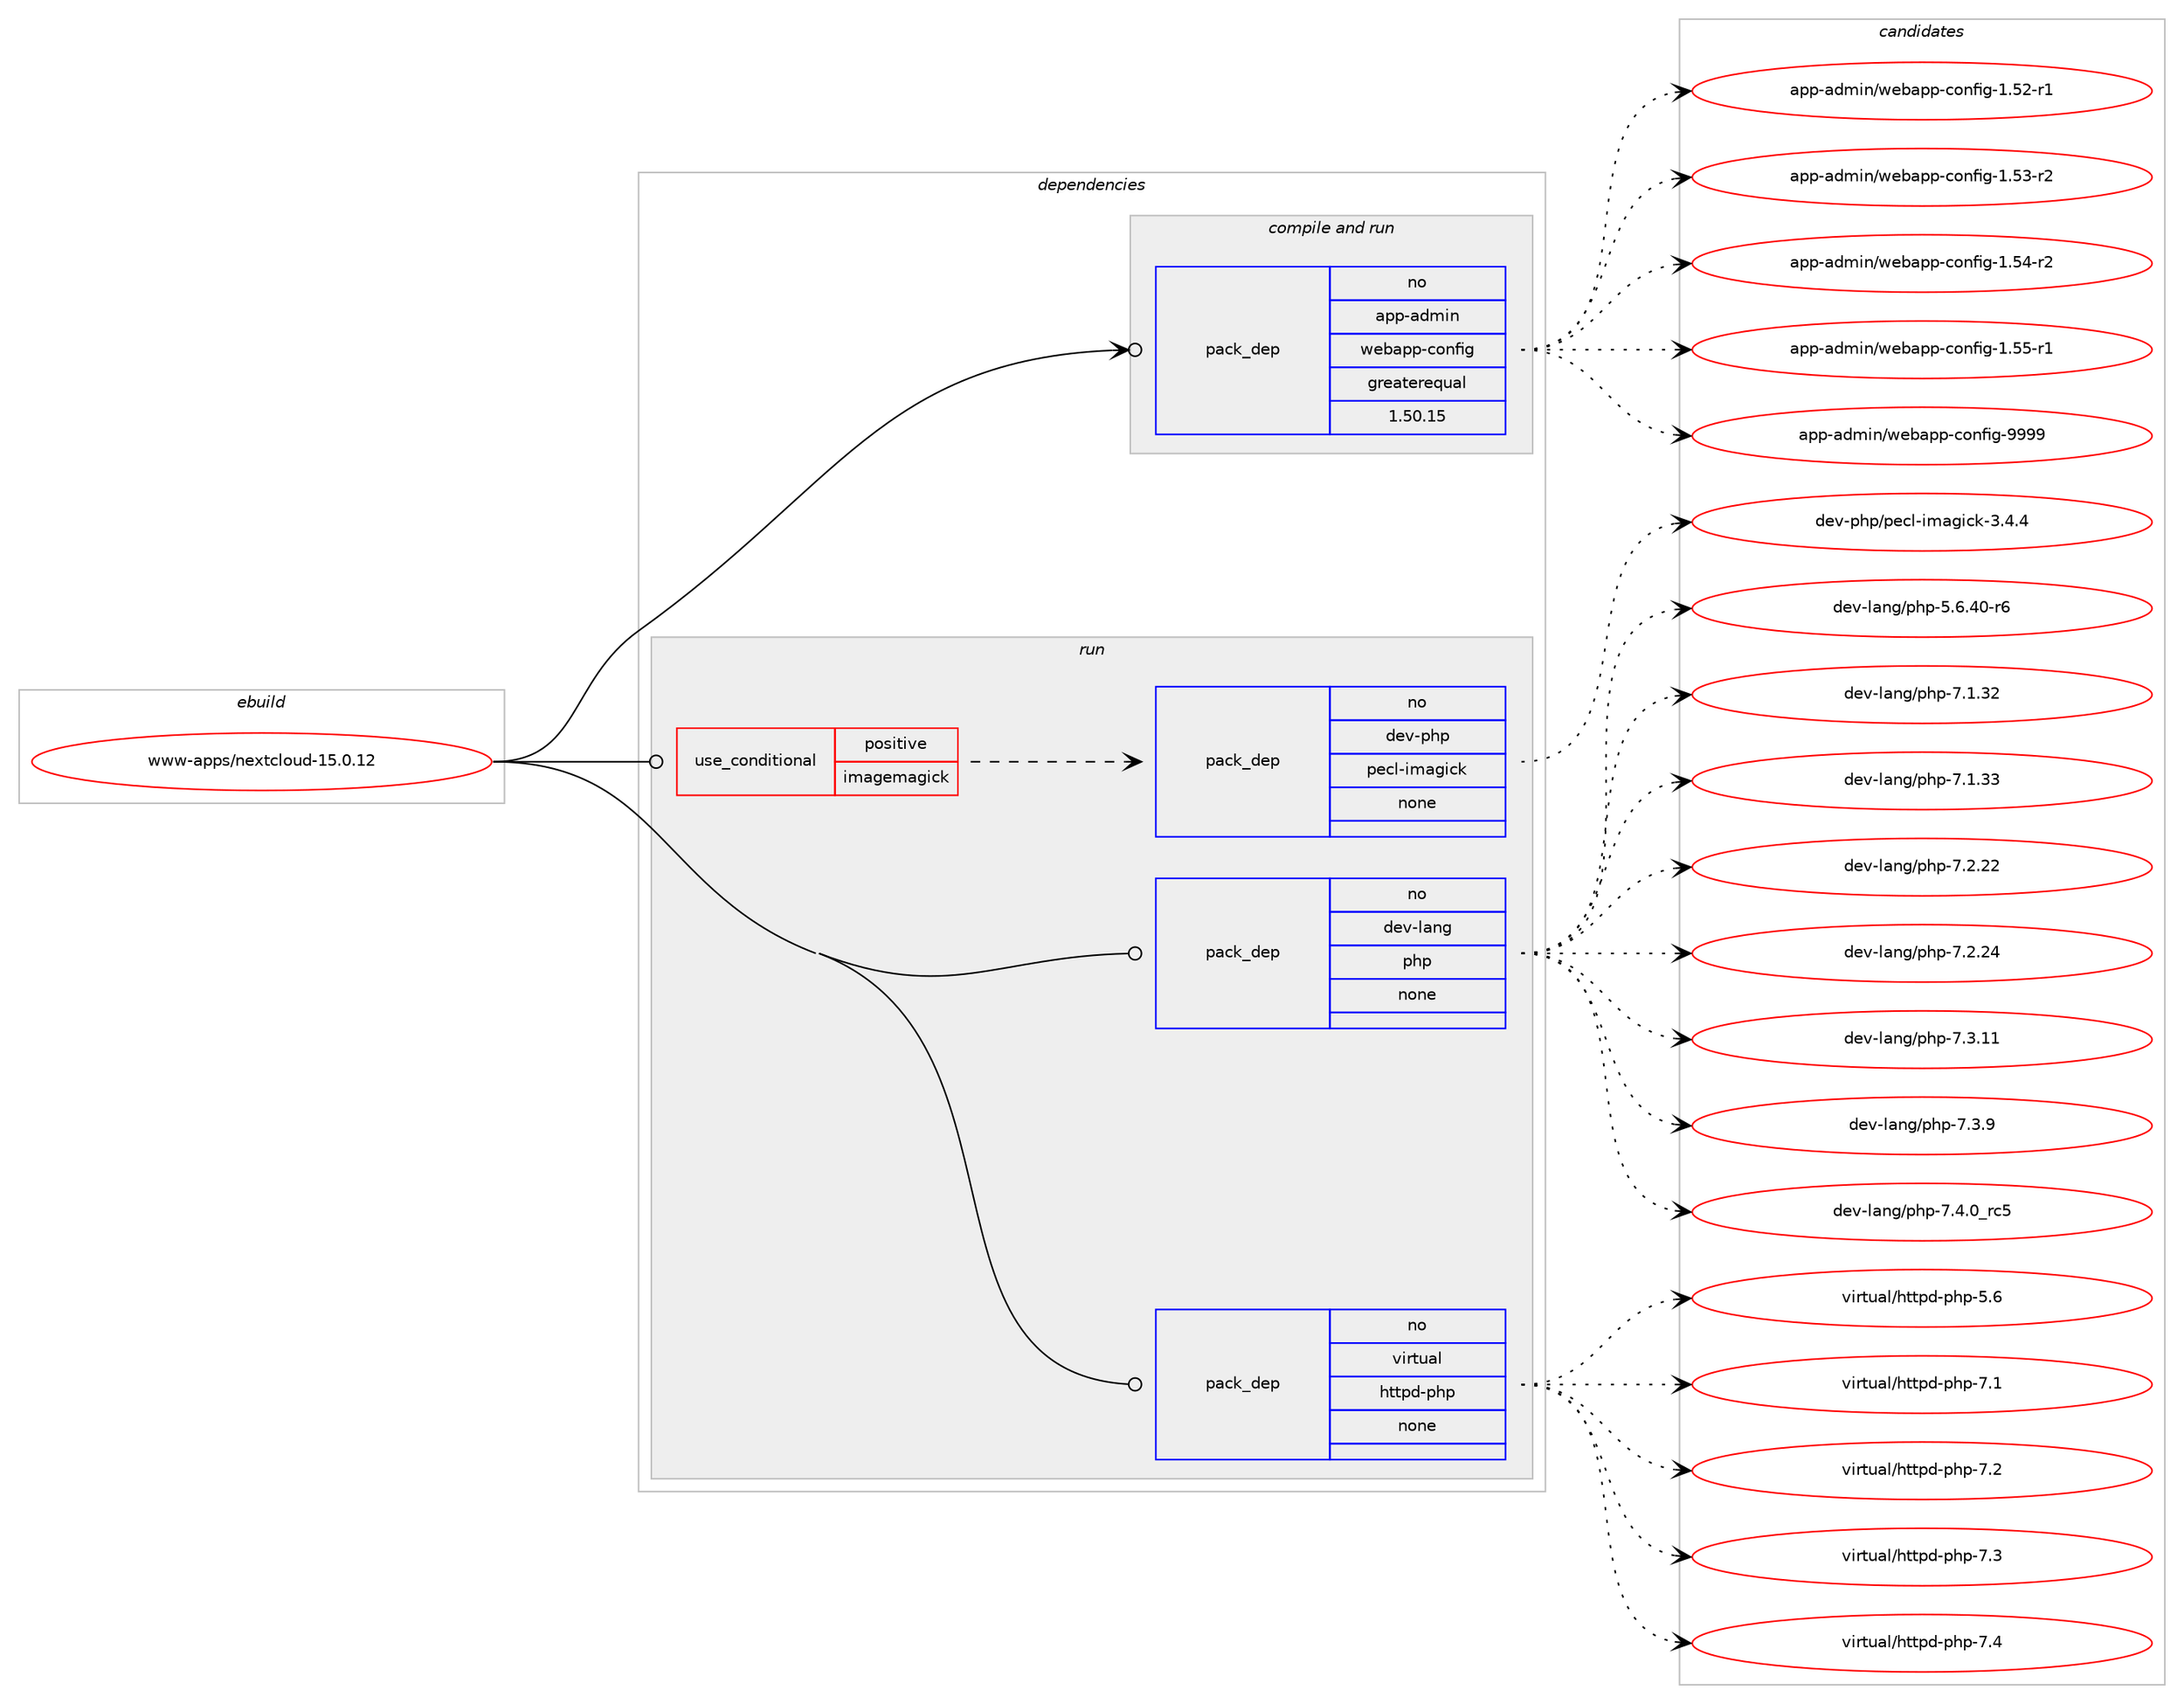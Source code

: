 digraph prolog {

# *************
# Graph options
# *************

newrank=true;
concentrate=true;
compound=true;
graph [rankdir=LR,fontname=Helvetica,fontsize=10,ranksep=1.5];#, ranksep=2.5, nodesep=0.2];
edge  [arrowhead=vee];
node  [fontname=Helvetica,fontsize=10];

# **********
# The ebuild
# **********

subgraph cluster_leftcol {
color=gray;
rank=same;
label=<<i>ebuild</i>>;
id [label="www-apps/nextcloud-15.0.12", color=red, width=4, href="../www-apps/nextcloud-15.0.12.svg"];
}

# ****************
# The dependencies
# ****************

subgraph cluster_midcol {
color=gray;
label=<<i>dependencies</i>>;
subgraph cluster_compile {
fillcolor="#eeeeee";
style=filled;
label=<<i>compile</i>>;
}
subgraph cluster_compileandrun {
fillcolor="#eeeeee";
style=filled;
label=<<i>compile and run</i>>;
subgraph pack671845 {
dependency905096 [label=<<TABLE BORDER="0" CELLBORDER="1" CELLSPACING="0" CELLPADDING="4" WIDTH="220"><TR><TD ROWSPAN="6" CELLPADDING="30">pack_dep</TD></TR><TR><TD WIDTH="110">no</TD></TR><TR><TD>app-admin</TD></TR><TR><TD>webapp-config</TD></TR><TR><TD>greaterequal</TD></TR><TR><TD>1.50.15</TD></TR></TABLE>>, shape=none, color=blue];
}
id:e -> dependency905096:w [weight=20,style="solid",arrowhead="odotvee"];
}
subgraph cluster_run {
fillcolor="#eeeeee";
style=filled;
label=<<i>run</i>>;
subgraph cond216957 {
dependency905097 [label=<<TABLE BORDER="0" CELLBORDER="1" CELLSPACING="0" CELLPADDING="4"><TR><TD ROWSPAN="3" CELLPADDING="10">use_conditional</TD></TR><TR><TD>positive</TD></TR><TR><TD>imagemagick</TD></TR></TABLE>>, shape=none, color=red];
subgraph pack671846 {
dependency905098 [label=<<TABLE BORDER="0" CELLBORDER="1" CELLSPACING="0" CELLPADDING="4" WIDTH="220"><TR><TD ROWSPAN="6" CELLPADDING="30">pack_dep</TD></TR><TR><TD WIDTH="110">no</TD></TR><TR><TD>dev-php</TD></TR><TR><TD>pecl-imagick</TD></TR><TR><TD>none</TD></TR><TR><TD></TD></TR></TABLE>>, shape=none, color=blue];
}
dependency905097:e -> dependency905098:w [weight=20,style="dashed",arrowhead="vee"];
}
id:e -> dependency905097:w [weight=20,style="solid",arrowhead="odot"];
subgraph pack671847 {
dependency905099 [label=<<TABLE BORDER="0" CELLBORDER="1" CELLSPACING="0" CELLPADDING="4" WIDTH="220"><TR><TD ROWSPAN="6" CELLPADDING="30">pack_dep</TD></TR><TR><TD WIDTH="110">no</TD></TR><TR><TD>dev-lang</TD></TR><TR><TD>php</TD></TR><TR><TD>none</TD></TR><TR><TD></TD></TR></TABLE>>, shape=none, color=blue];
}
id:e -> dependency905099:w [weight=20,style="solid",arrowhead="odot"];
subgraph pack671848 {
dependency905100 [label=<<TABLE BORDER="0" CELLBORDER="1" CELLSPACING="0" CELLPADDING="4" WIDTH="220"><TR><TD ROWSPAN="6" CELLPADDING="30">pack_dep</TD></TR><TR><TD WIDTH="110">no</TD></TR><TR><TD>virtual</TD></TR><TR><TD>httpd-php</TD></TR><TR><TD>none</TD></TR><TR><TD></TD></TR></TABLE>>, shape=none, color=blue];
}
id:e -> dependency905100:w [weight=20,style="solid",arrowhead="odot"];
}
}

# **************
# The candidates
# **************

subgraph cluster_choices {
rank=same;
color=gray;
label=<<i>candidates</i>>;

subgraph choice671845 {
color=black;
nodesep=1;
choice971121124597100109105110471191019897112112459911111010210510345494653504511449 [label="app-admin/webapp-config-1.52-r1", color=red, width=4,href="../app-admin/webapp-config-1.52-r1.svg"];
choice971121124597100109105110471191019897112112459911111010210510345494653514511450 [label="app-admin/webapp-config-1.53-r2", color=red, width=4,href="../app-admin/webapp-config-1.53-r2.svg"];
choice971121124597100109105110471191019897112112459911111010210510345494653524511450 [label="app-admin/webapp-config-1.54-r2", color=red, width=4,href="../app-admin/webapp-config-1.54-r2.svg"];
choice971121124597100109105110471191019897112112459911111010210510345494653534511449 [label="app-admin/webapp-config-1.55-r1", color=red, width=4,href="../app-admin/webapp-config-1.55-r1.svg"];
choice97112112459710010910511047119101989711211245991111101021051034557575757 [label="app-admin/webapp-config-9999", color=red, width=4,href="../app-admin/webapp-config-9999.svg"];
dependency905096:e -> choice971121124597100109105110471191019897112112459911111010210510345494653504511449:w [style=dotted,weight="100"];
dependency905096:e -> choice971121124597100109105110471191019897112112459911111010210510345494653514511450:w [style=dotted,weight="100"];
dependency905096:e -> choice971121124597100109105110471191019897112112459911111010210510345494653524511450:w [style=dotted,weight="100"];
dependency905096:e -> choice971121124597100109105110471191019897112112459911111010210510345494653534511449:w [style=dotted,weight="100"];
dependency905096:e -> choice97112112459710010910511047119101989711211245991111101021051034557575757:w [style=dotted,weight="100"];
}
subgraph choice671846 {
color=black;
nodesep=1;
choice100101118451121041124711210199108451051099710310599107455146524652 [label="dev-php/pecl-imagick-3.4.4", color=red, width=4,href="../dev-php/pecl-imagick-3.4.4.svg"];
dependency905098:e -> choice100101118451121041124711210199108451051099710310599107455146524652:w [style=dotted,weight="100"];
}
subgraph choice671847 {
color=black;
nodesep=1;
choice100101118451089711010347112104112455346544652484511454 [label="dev-lang/php-5.6.40-r6", color=red, width=4,href="../dev-lang/php-5.6.40-r6.svg"];
choice10010111845108971101034711210411245554649465150 [label="dev-lang/php-7.1.32", color=red, width=4,href="../dev-lang/php-7.1.32.svg"];
choice10010111845108971101034711210411245554649465151 [label="dev-lang/php-7.1.33", color=red, width=4,href="../dev-lang/php-7.1.33.svg"];
choice10010111845108971101034711210411245554650465050 [label="dev-lang/php-7.2.22", color=red, width=4,href="../dev-lang/php-7.2.22.svg"];
choice10010111845108971101034711210411245554650465052 [label="dev-lang/php-7.2.24", color=red, width=4,href="../dev-lang/php-7.2.24.svg"];
choice10010111845108971101034711210411245554651464949 [label="dev-lang/php-7.3.11", color=red, width=4,href="../dev-lang/php-7.3.11.svg"];
choice100101118451089711010347112104112455546514657 [label="dev-lang/php-7.3.9", color=red, width=4,href="../dev-lang/php-7.3.9.svg"];
choice100101118451089711010347112104112455546524648951149953 [label="dev-lang/php-7.4.0_rc5", color=red, width=4,href="../dev-lang/php-7.4.0_rc5.svg"];
dependency905099:e -> choice100101118451089711010347112104112455346544652484511454:w [style=dotted,weight="100"];
dependency905099:e -> choice10010111845108971101034711210411245554649465150:w [style=dotted,weight="100"];
dependency905099:e -> choice10010111845108971101034711210411245554649465151:w [style=dotted,weight="100"];
dependency905099:e -> choice10010111845108971101034711210411245554650465050:w [style=dotted,weight="100"];
dependency905099:e -> choice10010111845108971101034711210411245554650465052:w [style=dotted,weight="100"];
dependency905099:e -> choice10010111845108971101034711210411245554651464949:w [style=dotted,weight="100"];
dependency905099:e -> choice100101118451089711010347112104112455546514657:w [style=dotted,weight="100"];
dependency905099:e -> choice100101118451089711010347112104112455546524648951149953:w [style=dotted,weight="100"];
}
subgraph choice671848 {
color=black;
nodesep=1;
choice11810511411611797108471041161161121004511210411245534654 [label="virtual/httpd-php-5.6", color=red, width=4,href="../virtual/httpd-php-5.6.svg"];
choice11810511411611797108471041161161121004511210411245554649 [label="virtual/httpd-php-7.1", color=red, width=4,href="../virtual/httpd-php-7.1.svg"];
choice11810511411611797108471041161161121004511210411245554650 [label="virtual/httpd-php-7.2", color=red, width=4,href="../virtual/httpd-php-7.2.svg"];
choice11810511411611797108471041161161121004511210411245554651 [label="virtual/httpd-php-7.3", color=red, width=4,href="../virtual/httpd-php-7.3.svg"];
choice11810511411611797108471041161161121004511210411245554652 [label="virtual/httpd-php-7.4", color=red, width=4,href="../virtual/httpd-php-7.4.svg"];
dependency905100:e -> choice11810511411611797108471041161161121004511210411245534654:w [style=dotted,weight="100"];
dependency905100:e -> choice11810511411611797108471041161161121004511210411245554649:w [style=dotted,weight="100"];
dependency905100:e -> choice11810511411611797108471041161161121004511210411245554650:w [style=dotted,weight="100"];
dependency905100:e -> choice11810511411611797108471041161161121004511210411245554651:w [style=dotted,weight="100"];
dependency905100:e -> choice11810511411611797108471041161161121004511210411245554652:w [style=dotted,weight="100"];
}
}

}

